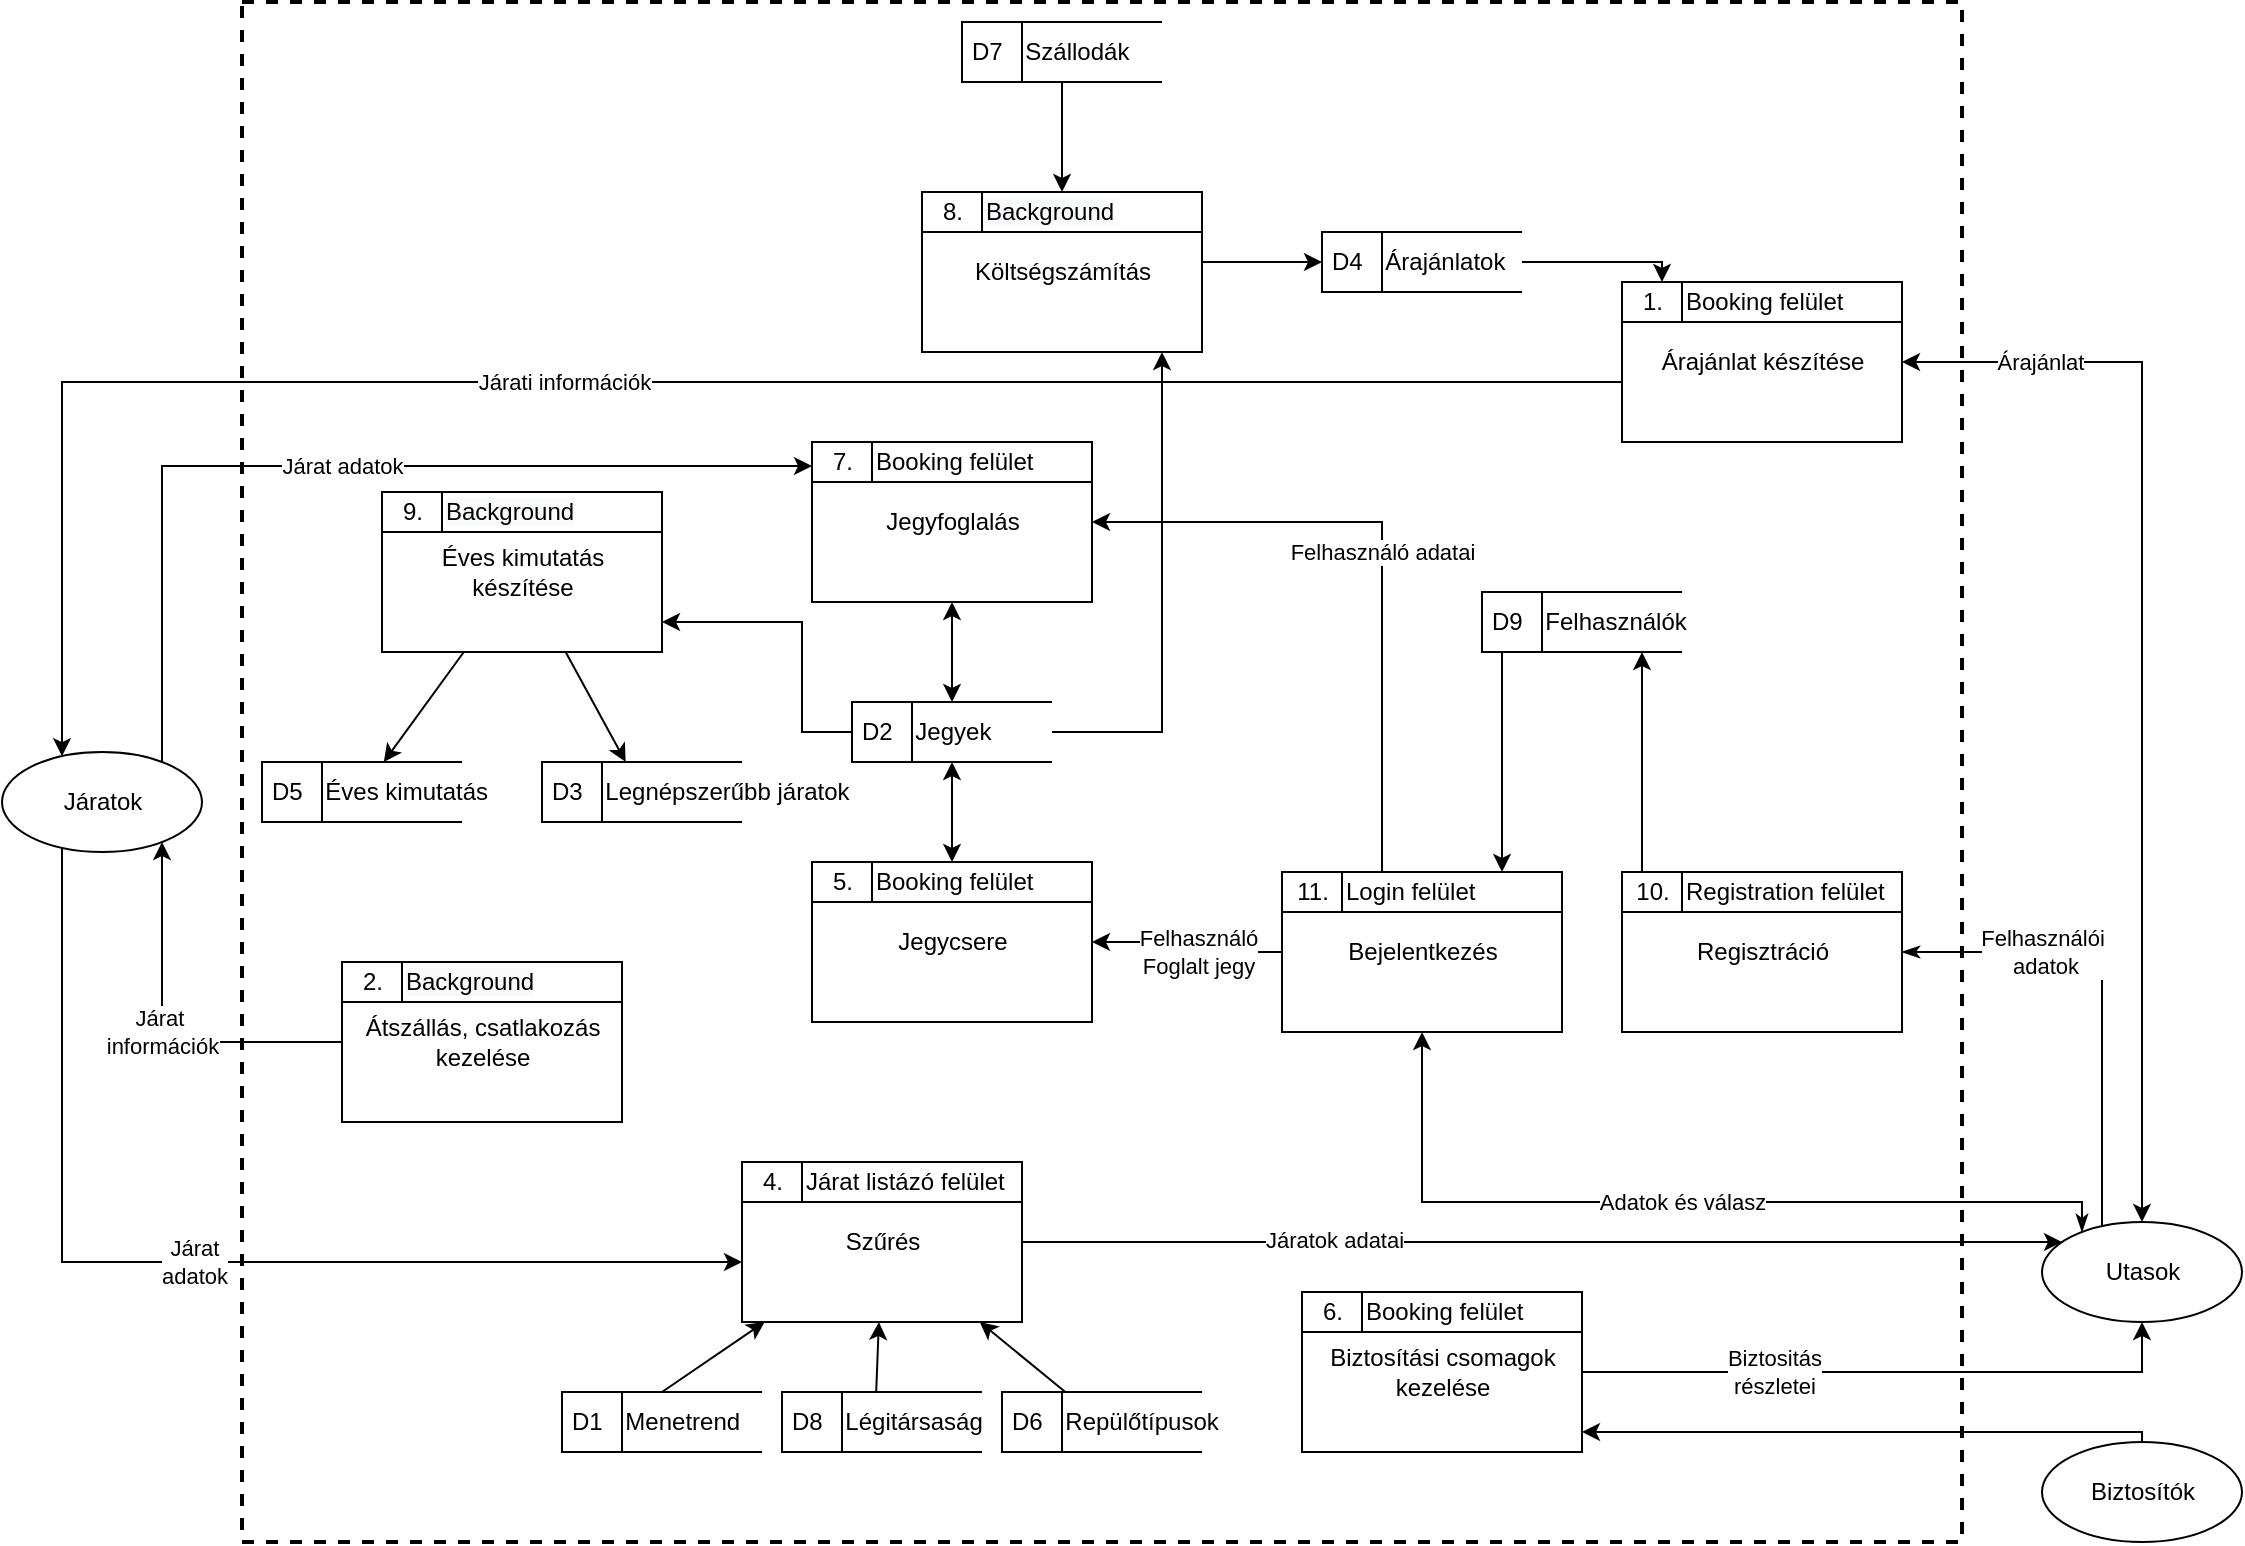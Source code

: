 <mxfile version="16.5.1" type="device"><diagram name="fizikai 1. szint" id="RfWPOhXjFd3wq5KLKLOS"><mxGraphModel dx="782" dy="546" grid="1" gridSize="10" guides="1" tooltips="1" connect="1" arrows="1" fold="1" page="1" pageScale="1" pageWidth="827" pageHeight="1169" math="0" shadow="0"><root><mxCell id="zIIcFJb-jIh1y2RvwDeK-0"/><mxCell id="zIIcFJb-jIh1y2RvwDeK-1" parent="zIIcFJb-jIh1y2RvwDeK-0"/><mxCell id="Bz4UHWNbC4KL2DYzPeqF-90" value="" style="rounded=0;whiteSpace=wrap;html=1;strokeColor=#000000;gradientColor=#ffffff;fillColor=none;dashed=1;strokeWidth=2;" parent="zIIcFJb-jIh1y2RvwDeK-1" vertex="1"><mxGeometry x="410" y="50" width="860" height="770" as="geometry"/></mxCell><mxCell id="Bz4UHWNbC4KL2DYzPeqF-91" value="" style="group" parent="zIIcFJb-jIh1y2RvwDeK-1" vertex="1" connectable="0"><mxGeometry x="1100" y="190" width="140" height="80" as="geometry"/></mxCell><mxCell id="Bz4UHWNbC4KL2DYzPeqF-92" value="" style="html=1;dashed=0;whitespace=wrap;rounded=0;sketch=0;strokeColor=#000000;align=left;" parent="Bz4UHWNbC4KL2DYzPeqF-91" vertex="1"><mxGeometry width="140" height="80" as="geometry"/></mxCell><mxCell id="Bz4UHWNbC4KL2DYzPeqF-93" value="1." style="text;html=1;resizable=0;autosize=1;align=center;verticalAlign=middle;points=[];fillColor=none;rounded=0;sketch=0;strokeColor=#000000;" parent="Bz4UHWNbC4KL2DYzPeqF-91" vertex="1"><mxGeometry width="30" height="20" as="geometry"/></mxCell><mxCell id="Bz4UHWNbC4KL2DYzPeqF-94" value="Árajánlat készítése" style="text;html=1;resizable=0;autosize=1;align=center;verticalAlign=middle;points=[];fillColor=none;strokeColor=none;rounded=0;sketch=0;" parent="Bz4UHWNbC4KL2DYzPeqF-91" vertex="1"><mxGeometry x="10" y="30" width="120" height="20" as="geometry"/></mxCell><mxCell id="Bz4UHWNbC4KL2DYzPeqF-95" value="Booking felület" style="rounded=0;whiteSpace=wrap;html=1;sketch=0;strokeColor=#000000;align=left;" parent="Bz4UHWNbC4KL2DYzPeqF-91" vertex="1"><mxGeometry x="30.0" width="110" height="20" as="geometry"/></mxCell><mxCell id="Bz4UHWNbC4KL2DYzPeqF-96" value="" style="group" parent="zIIcFJb-jIh1y2RvwDeK-1" vertex="1" connectable="0"><mxGeometry x="460.0" y="530" width="140" height="80" as="geometry"/></mxCell><mxCell id="Bz4UHWNbC4KL2DYzPeqF-97" value="" style="html=1;dashed=0;whitespace=wrap;rounded=0;sketch=0;strokeColor=#000000;align=left;" parent="Bz4UHWNbC4KL2DYzPeqF-96" vertex="1"><mxGeometry width="140" height="80" as="geometry"/></mxCell><mxCell id="Bz4UHWNbC4KL2DYzPeqF-98" value="2." style="text;html=1;resizable=0;autosize=1;align=center;verticalAlign=middle;points=[];fillColor=none;rounded=0;sketch=0;strokeColor=#000000;" parent="Bz4UHWNbC4KL2DYzPeqF-96" vertex="1"><mxGeometry width="30" height="20" as="geometry"/></mxCell><mxCell id="Bz4UHWNbC4KL2DYzPeqF-99" value="Átszállás, csatlakozás&lt;br&gt;kezelése" style="text;html=1;resizable=0;autosize=1;align=center;verticalAlign=middle;points=[];fillColor=none;strokeColor=none;rounded=0;sketch=0;" parent="Bz4UHWNbC4KL2DYzPeqF-96" vertex="1"><mxGeometry x="5" y="25" width="130" height="30" as="geometry"/></mxCell><mxCell id="Bz4UHWNbC4KL2DYzPeqF-100" value="" style="rounded=0;whiteSpace=wrap;html=1;sketch=0;strokeColor=#000000;align=left;" parent="Bz4UHWNbC4KL2DYzPeqF-96" vertex="1"><mxGeometry x="30" y="20" width="110" as="geometry"/></mxCell><mxCell id="Bz4UHWNbC4KL2DYzPeqF-101" value="&#10;&#10;&lt;span style=&quot;color: rgb(0, 0, 0); font-family: helvetica; font-size: 12px; font-style: normal; font-weight: 400; letter-spacing: normal; text-align: center; text-indent: 0px; text-transform: none; word-spacing: 0px; background-color: rgb(248, 249, 250); display: inline; float: none;&quot;&gt;Background&lt;/span&gt;&#10;&#10;" style="rounded=0;whiteSpace=wrap;html=1;sketch=0;strokeColor=#000000;align=left;" parent="Bz4UHWNbC4KL2DYzPeqF-96" vertex="1"><mxGeometry x="30" width="110" height="20" as="geometry"/></mxCell><mxCell id="Bz4UHWNbC4KL2DYzPeqF-102" value="" style="group" parent="zIIcFJb-jIh1y2RvwDeK-1" vertex="1" connectable="0"><mxGeometry x="660" y="630" width="140" height="80" as="geometry"/></mxCell><mxCell id="Bz4UHWNbC4KL2DYzPeqF-103" value="" style="html=1;dashed=0;whitespace=wrap;rounded=0;sketch=0;strokeColor=#000000;align=left;" parent="Bz4UHWNbC4KL2DYzPeqF-102" vertex="1"><mxGeometry width="140" height="80" as="geometry"/></mxCell><mxCell id="Bz4UHWNbC4KL2DYzPeqF-104" value="4." style="text;html=1;resizable=0;autosize=1;align=center;verticalAlign=middle;points=[];fillColor=none;rounded=0;sketch=0;strokeColor=#000000;" parent="Bz4UHWNbC4KL2DYzPeqF-102" vertex="1"><mxGeometry width="30" height="20" as="geometry"/></mxCell><mxCell id="Bz4UHWNbC4KL2DYzPeqF-105" value="Szűrés" style="text;html=1;resizable=0;autosize=1;align=center;verticalAlign=middle;points=[];fillColor=none;strokeColor=none;rounded=0;sketch=0;" parent="Bz4UHWNbC4KL2DYzPeqF-102" vertex="1"><mxGeometry x="45" y="30" width="50" height="20" as="geometry"/></mxCell><mxCell id="Bz4UHWNbC4KL2DYzPeqF-106" value="Járat listázó felület" style="rounded=0;whiteSpace=wrap;html=1;sketch=0;strokeColor=#000000;align=left;" parent="Bz4UHWNbC4KL2DYzPeqF-102" vertex="1"><mxGeometry x="30.0" width="110" height="20" as="geometry"/></mxCell><mxCell id="Bz4UHWNbC4KL2DYzPeqF-107" value="B" style="group;fillColor=#f5f5f5;fontColor=#333333;strokeColor=#666666;" parent="zIIcFJb-jIh1y2RvwDeK-1" vertex="1" connectable="0"><mxGeometry x="695" y="480" width="140" height="80" as="geometry"/></mxCell><mxCell id="Bz4UHWNbC4KL2DYzPeqF-108" value="" style="html=1;dashed=0;whitespace=wrap;rounded=0;sketch=0;strokeColor=#000000;align=left;" parent="Bz4UHWNbC4KL2DYzPeqF-107" vertex="1"><mxGeometry width="140" height="80" as="geometry"/></mxCell><mxCell id="Bz4UHWNbC4KL2DYzPeqF-109" value="5." style="text;html=1;resizable=0;autosize=1;align=center;verticalAlign=middle;points=[];fillColor=none;rounded=0;sketch=0;strokeColor=#000000;" parent="Bz4UHWNbC4KL2DYzPeqF-107" vertex="1"><mxGeometry width="30" height="20" as="geometry"/></mxCell><mxCell id="Bz4UHWNbC4KL2DYzPeqF-110" value="Jegycsere" style="text;html=1;resizable=0;autosize=1;align=center;verticalAlign=middle;points=[];fillColor=none;strokeColor=none;rounded=0;sketch=0;" parent="Bz4UHWNbC4KL2DYzPeqF-107" vertex="1"><mxGeometry x="35" y="30" width="70" height="20" as="geometry"/></mxCell><mxCell id="Bz4UHWNbC4KL2DYzPeqF-111" value="Booking felület" style="rounded=0;whiteSpace=wrap;html=1;sketch=0;strokeColor=#000000;align=left;" parent="Bz4UHWNbC4KL2DYzPeqF-107" vertex="1"><mxGeometry x="30.0" width="110" height="20" as="geometry"/></mxCell><mxCell id="Bz4UHWNbC4KL2DYzPeqF-112" value="" style="group" parent="zIIcFJb-jIh1y2RvwDeK-1" vertex="1" connectable="0"><mxGeometry x="940" y="695" width="140" height="80" as="geometry"/></mxCell><mxCell id="Bz4UHWNbC4KL2DYzPeqF-113" value="" style="html=1;dashed=0;whitespace=wrap;rounded=0;sketch=0;strokeColor=#000000;align=left;" parent="Bz4UHWNbC4KL2DYzPeqF-112" vertex="1"><mxGeometry width="140" height="80" as="geometry"/></mxCell><mxCell id="Bz4UHWNbC4KL2DYzPeqF-114" value="6." style="text;html=1;resizable=0;autosize=1;align=center;verticalAlign=middle;points=[];fillColor=none;rounded=0;sketch=0;strokeColor=#000000;" parent="Bz4UHWNbC4KL2DYzPeqF-112" vertex="1"><mxGeometry width="30" height="20" as="geometry"/></mxCell><mxCell id="Bz4UHWNbC4KL2DYzPeqF-115" value="Biztosítási csomagok&lt;br&gt;kezelése" style="text;html=1;resizable=0;autosize=1;align=center;verticalAlign=middle;points=[];fillColor=none;strokeColor=none;rounded=0;sketch=0;" parent="Bz4UHWNbC4KL2DYzPeqF-112" vertex="1"><mxGeometry x="5" y="25" width="130" height="30" as="geometry"/></mxCell><mxCell id="Bz4UHWNbC4KL2DYzPeqF-116" value="Booking felület" style="rounded=0;whiteSpace=wrap;html=1;sketch=0;strokeColor=#000000;align=left;" parent="Bz4UHWNbC4KL2DYzPeqF-112" vertex="1"><mxGeometry x="30.0" width="110" height="20" as="geometry"/></mxCell><mxCell id="Bz4UHWNbC4KL2DYzPeqF-117" value="" style="group" parent="zIIcFJb-jIh1y2RvwDeK-1" vertex="1" connectable="0"><mxGeometry x="695" y="270" width="140" height="80" as="geometry"/></mxCell><mxCell id="Bz4UHWNbC4KL2DYzPeqF-118" value="" style="html=1;dashed=0;whitespace=wrap;rounded=0;sketch=0;strokeColor=#000000;align=left;" parent="Bz4UHWNbC4KL2DYzPeqF-117" vertex="1"><mxGeometry width="140" height="80" as="geometry"/></mxCell><mxCell id="Bz4UHWNbC4KL2DYzPeqF-119" value="7." style="text;html=1;resizable=0;autosize=1;align=center;verticalAlign=middle;points=[];fillColor=none;rounded=0;sketch=0;strokeColor=#000000;" parent="Bz4UHWNbC4KL2DYzPeqF-117" vertex="1"><mxGeometry width="30" height="20" as="geometry"/></mxCell><mxCell id="Bz4UHWNbC4KL2DYzPeqF-120" value="Jegyfoglalás" style="text;html=1;resizable=0;autosize=1;align=center;verticalAlign=middle;points=[];fillColor=none;strokeColor=none;rounded=0;sketch=0;" parent="Bz4UHWNbC4KL2DYzPeqF-117" vertex="1"><mxGeometry x="30" y="30" width="80" height="20" as="geometry"/></mxCell><mxCell id="Bz4UHWNbC4KL2DYzPeqF-121" value="Booking felület" style="rounded=0;whiteSpace=wrap;html=1;sketch=0;strokeColor=#000000;align=left;" parent="Bz4UHWNbC4KL2DYzPeqF-117" vertex="1"><mxGeometry x="30.0" width="110" height="20" as="geometry"/></mxCell><mxCell id="Bz4UHWNbC4KL2DYzPeqF-122" value="D1&lt;span style=&quot;white-space: pre&quot;&gt;&#9;&lt;/span&gt;Menetrend&lt;span style=&quot;white-space: pre&quot;&gt;&#9;&lt;/span&gt;" style="html=1;dashed=0;whitespace=wrap;shape=mxgraph.dfd.dataStoreID;align=left;spacingLeft=3;points=[[0,0],[0.5,0],[1,0],[0,0.5],[1,0.5],[0,1],[0.5,1],[1,1]];" parent="zIIcFJb-jIh1y2RvwDeK-1" vertex="1"><mxGeometry x="570" y="745" width="100" height="30" as="geometry"/></mxCell><mxCell id="Bz4UHWNbC4KL2DYzPeqF-123" value="D2&lt;span style=&quot;white-space: pre&quot;&gt;&#9;&lt;/span&gt;Jegyek" style="html=1;dashed=0;whitespace=wrap;shape=mxgraph.dfd.dataStoreID;align=left;spacingLeft=3;points=[[0,0],[0.5,0],[1,0],[0,0.5],[1,0.5],[0,1],[0.5,1],[1,1]];" parent="zIIcFJb-jIh1y2RvwDeK-1" vertex="1"><mxGeometry x="715" y="400" width="100" height="30" as="geometry"/></mxCell><mxCell id="Bz4UHWNbC4KL2DYzPeqF-124" value="D3&lt;span style=&quot;white-space: pre&quot;&gt;&#9;&lt;/span&gt;Legnépszerűbb járatok" style="html=1;dashed=0;whitespace=wrap;shape=mxgraph.dfd.dataStoreID;align=left;spacingLeft=3;points=[[0,0],[0.5,0],[1,0],[0,0.5],[1,0.5],[0,1],[0.5,1],[1,1]];" parent="zIIcFJb-jIh1y2RvwDeK-1" vertex="1"><mxGeometry x="560" y="430" width="100" height="30" as="geometry"/></mxCell><mxCell id="Bz4UHWNbC4KL2DYzPeqF-125" value="D4&lt;span style=&quot;white-space: pre&quot;&gt;&#9;&lt;/span&gt;Árajánlatok" style="html=1;dashed=0;whitespace=wrap;shape=mxgraph.dfd.dataStoreID;align=left;spacingLeft=3;points=[[0,0],[0.5,0],[1,0],[0,0.5],[1,0.5],[0,1],[0.5,1],[1,1]];" parent="zIIcFJb-jIh1y2RvwDeK-1" vertex="1"><mxGeometry x="950" y="165" width="100" height="30" as="geometry"/></mxCell><mxCell id="Bz4UHWNbC4KL2DYzPeqF-126" value="D5&lt;span style=&quot;white-space: pre&quot;&gt;&#9;&lt;/span&gt;Éves kimutatás" style="html=1;dashed=0;whitespace=wrap;shape=mxgraph.dfd.dataStoreID;align=left;spacingLeft=3;points=[[0,0],[0.5,0],[1,0],[0,0.5],[1,0.5],[0,1],[0.5,1],[1,1]];" parent="zIIcFJb-jIh1y2RvwDeK-1" vertex="1"><mxGeometry x="420" y="430" width="100" height="30" as="geometry"/></mxCell><mxCell id="Bz4UHWNbC4KL2DYzPeqF-127" value="D6&lt;span style=&quot;white-space: pre&quot;&gt;&#9;&lt;/span&gt;Repülőtípusok" style="html=1;dashed=0;whitespace=wrap;shape=mxgraph.dfd.dataStoreID;align=left;spacingLeft=3;points=[[0,0],[0.5,0],[1,0],[0,0.5],[1,0.5],[0,1],[0.5,1],[1,1]];" parent="zIIcFJb-jIh1y2RvwDeK-1" vertex="1"><mxGeometry x="790" y="745" width="100" height="30" as="geometry"/></mxCell><mxCell id="Bz4UHWNbC4KL2DYzPeqF-128" value="D7&lt;span style=&quot;white-space: pre&quot;&gt;&#9;&lt;/span&gt;Szállodák" style="html=1;dashed=0;whitespace=wrap;shape=mxgraph.dfd.dataStoreID;align=left;spacingLeft=3;points=[[0,0],[0.5,0],[1,0],[0,0.5],[1,0.5],[0,1],[0.5,1],[1,1]];" parent="zIIcFJb-jIh1y2RvwDeK-1" vertex="1"><mxGeometry x="770" y="60" width="100" height="30" as="geometry"/></mxCell><mxCell id="Bz4UHWNbC4KL2DYzPeqF-129" value="Utasok" style="shape=ellipse;html=1;dashed=0;whitespace=wrap;perimeter=ellipsePerimeter;" parent="zIIcFJb-jIh1y2RvwDeK-1" vertex="1"><mxGeometry x="1310" y="660" width="100" height="50" as="geometry"/></mxCell><mxCell id="Bz4UHWNbC4KL2DYzPeqF-130" value="Járatok" style="shape=ellipse;html=1;dashed=0;whitespace=wrap;perimeter=ellipsePerimeter;" parent="zIIcFJb-jIh1y2RvwDeK-1" vertex="1"><mxGeometry x="290" y="425" width="100" height="50" as="geometry"/></mxCell><mxCell id="Bz4UHWNbC4KL2DYzPeqF-131" value="D8&lt;span style=&quot;white-space: pre&quot;&gt;&#9;&lt;/span&gt;Légitársaság" style="html=1;dashed=0;whitespace=wrap;shape=mxgraph.dfd.dataStoreID;align=left;spacingLeft=3;points=[[0,0],[0.5,0],[1,0],[0,0.5],[1,0.5],[0,1],[0.5,1],[1,1]];" parent="zIIcFJb-jIh1y2RvwDeK-1" vertex="1"><mxGeometry x="680" y="745" width="100" height="30" as="geometry"/></mxCell><mxCell id="Bz4UHWNbC4KL2DYzPeqF-132" value="Biztosítók" style="shape=ellipse;html=1;dashed=0;whitespace=wrap;perimeter=ellipsePerimeter;" parent="zIIcFJb-jIh1y2RvwDeK-1" vertex="1"><mxGeometry x="1310" y="770" width="100" height="50" as="geometry"/></mxCell><mxCell id="Bz4UHWNbC4KL2DYzPeqF-133" value="" style="endArrow=classic;html=1;rounded=0;edgeStyle=orthogonalEdgeStyle;" parent="zIIcFJb-jIh1y2RvwDeK-1" source="Bz4UHWNbC4KL2DYzPeqF-132" target="Bz4UHWNbC4KL2DYzPeqF-113" edge="1"><mxGeometry width="50" height="50" relative="1" as="geometry"><mxPoint x="1090" y="695" as="sourcePoint"/><mxPoint x="950" y="725" as="targetPoint"/><Array as="points"><mxPoint x="1360" y="765"/></Array></mxGeometry></mxCell><mxCell id="Bz4UHWNbC4KL2DYzPeqF-134" value="Biztositás&lt;br&gt;részletei" style="endArrow=classic;html=1;rounded=0;edgeStyle=orthogonalEdgeStyle;" parent="zIIcFJb-jIh1y2RvwDeK-1" source="Bz4UHWNbC4KL2DYzPeqF-113" target="Bz4UHWNbC4KL2DYzPeqF-129" edge="1"><mxGeometry x="-0.375" width="50" height="50" relative="1" as="geometry"><mxPoint x="1000" y="815" as="sourcePoint"/><mxPoint x="1250" y="705" as="targetPoint"/><Array as="points"><mxPoint x="1360" y="735"/></Array><mxPoint as="offset"/></mxGeometry></mxCell><mxCell id="Bz4UHWNbC4KL2DYzPeqF-135" value="" style="html=1;dashed=0;whitespace=wrap;rounded=0;sketch=0;strokeColor=#000000;align=left;" parent="zIIcFJb-jIh1y2RvwDeK-1" vertex="1"><mxGeometry x="750" y="145" width="140" height="80" as="geometry"/></mxCell><mxCell id="Bz4UHWNbC4KL2DYzPeqF-136" value="8." style="text;html=1;resizable=0;autosize=1;align=center;verticalAlign=middle;points=[];fillColor=none;rounded=0;sketch=0;strokeColor=#000000;" parent="zIIcFJb-jIh1y2RvwDeK-1" vertex="1"><mxGeometry x="750" y="145" width="30" height="20" as="geometry"/></mxCell><mxCell id="Bz4UHWNbC4KL2DYzPeqF-137" value="Költségszámítás" style="text;html=1;resizable=0;autosize=1;align=center;verticalAlign=middle;points=[];fillColor=none;strokeColor=none;rounded=0;sketch=0;" parent="zIIcFJb-jIh1y2RvwDeK-1" vertex="1"><mxGeometry x="770" y="175" width="100" height="20" as="geometry"/></mxCell><mxCell id="Bz4UHWNbC4KL2DYzPeqF-138" value="&#10;&#10;&lt;span style=&quot;color: rgb(0, 0, 0); font-family: helvetica; font-size: 12px; font-style: normal; font-weight: 400; letter-spacing: normal; text-align: center; text-indent: 0px; text-transform: none; word-spacing: 0px; background-color: rgb(248, 249, 250); display: inline; float: none;&quot;&gt;Background&lt;/span&gt;&#10;&#10;" style="rounded=0;whiteSpace=wrap;html=1;sketch=0;strokeColor=#000000;align=left;" parent="zIIcFJb-jIh1y2RvwDeK-1" vertex="1"><mxGeometry x="780.0" y="145" width="110" height="20" as="geometry"/></mxCell><mxCell id="Bz4UHWNbC4KL2DYzPeqF-139" value="" style="endArrow=classic;startArrow=classic;html=1;rounded=0;edgeStyle=orthogonalEdgeStyle;" parent="zIIcFJb-jIh1y2RvwDeK-1" source="Bz4UHWNbC4KL2DYzPeqF-123" target="Bz4UHWNbC4KL2DYzPeqF-118" edge="1"><mxGeometry x="-1" y="-582" width="50" height="50" relative="1" as="geometry"><mxPoint x="680" y="610" as="sourcePoint"/><mxPoint x="730" y="560" as="targetPoint"/><mxPoint x="-32" y="190" as="offset"/></mxGeometry></mxCell><mxCell id="Bz4UHWNbC4KL2DYzPeqF-140" value="" style="endArrow=classic;startArrow=classic;html=1;rounded=0;" parent="zIIcFJb-jIh1y2RvwDeK-1" source="Bz4UHWNbC4KL2DYzPeqF-108" target="Bz4UHWNbC4KL2DYzPeqF-123" edge="1"><mxGeometry width="50" height="50" relative="1" as="geometry"><mxPoint x="750" y="680" as="sourcePoint"/><mxPoint x="830" y="620" as="targetPoint"/></mxGeometry></mxCell><mxCell id="Bz4UHWNbC4KL2DYzPeqF-141" value="Járat adatok" style="endArrow=none;html=1;rounded=0;edgeStyle=orthogonalEdgeStyle;endFill=0;startArrow=classic;startFill=1;" parent="zIIcFJb-jIh1y2RvwDeK-1" source="Bz4UHWNbC4KL2DYzPeqF-118" target="Bz4UHWNbC4KL2DYzPeqF-130" edge="1"><mxGeometry x="-0.006" width="50" height="50" relative="1" as="geometry"><mxPoint x="770" y="607" as="sourcePoint"/><mxPoint x="530" y="540" as="targetPoint"/><Array as="points"><mxPoint x="370" y="282"/></Array><mxPoint as="offset"/></mxGeometry></mxCell><mxCell id="Bz4UHWNbC4KL2DYzPeqF-142" value="Járati információk" style="endArrow=classic;html=1;rounded=0;edgeStyle=orthogonalEdgeStyle;" parent="zIIcFJb-jIh1y2RvwDeK-1" source="Bz4UHWNbC4KL2DYzPeqF-92" target="Bz4UHWNbC4KL2DYzPeqF-130" edge="1"><mxGeometry x="0.096" width="50" height="50" relative="1" as="geometry"><mxPoint x="390" y="580" as="sourcePoint"/><mxPoint x="440" y="530" as="targetPoint"/><Array as="points"><mxPoint x="320" y="240"/></Array><mxPoint x="1" as="offset"/></mxGeometry></mxCell><mxCell id="Bz4UHWNbC4KL2DYzPeqF-143" value="Járat&amp;nbsp;&lt;br&gt;információk" style="endArrow=classic;html=1;rounded=0;edgeStyle=orthogonalEdgeStyle;" parent="zIIcFJb-jIh1y2RvwDeK-1" source="Bz4UHWNbC4KL2DYzPeqF-97" target="Bz4UHWNbC4KL2DYzPeqF-130" edge="1"><mxGeometry width="50" height="50" relative="1" as="geometry"><mxPoint x="270" y="580" as="sourcePoint"/><mxPoint x="350" y="540" as="targetPoint"/><Array as="points"><mxPoint x="370" y="570"/></Array></mxGeometry></mxCell><mxCell id="Bz4UHWNbC4KL2DYzPeqF-144" value="" style="endArrow=classic;html=1;rounded=0;edgeStyle=orthogonalEdgeStyle;" parent="zIIcFJb-jIh1y2RvwDeK-1" source="Bz4UHWNbC4KL2DYzPeqF-135" target="Bz4UHWNbC4KL2DYzPeqF-125" edge="1"><mxGeometry width="50" height="50" relative="1" as="geometry"><mxPoint x="755" y="66" as="sourcePoint"/><mxPoint x="755" y="65" as="targetPoint"/><Array as="points"><mxPoint x="910" y="180"/><mxPoint x="910" y="180"/></Array></mxGeometry></mxCell><mxCell id="Bz4UHWNbC4KL2DYzPeqF-145" value="" style="endArrow=classic;html=1;rounded=0;edgeStyle=orthogonalEdgeStyle;" parent="zIIcFJb-jIh1y2RvwDeK-1" source="Bz4UHWNbC4KL2DYzPeqF-128" target="Bz4UHWNbC4KL2DYzPeqF-135" edge="1"><mxGeometry width="50" height="50" relative="1" as="geometry"><mxPoint x="799" y="105" as="sourcePoint"/><mxPoint x="815" y="150" as="targetPoint"/></mxGeometry></mxCell><mxCell id="Bz4UHWNbC4KL2DYzPeqF-146" value="Background" style="group" parent="zIIcFJb-jIh1y2RvwDeK-1" vertex="1" connectable="0"><mxGeometry x="480" y="295" width="140" height="80" as="geometry"/></mxCell><mxCell id="Bz4UHWNbC4KL2DYzPeqF-147" value="" style="html=1;dashed=0;whitespace=wrap;rounded=0;sketch=0;strokeColor=#000000;align=left;" parent="Bz4UHWNbC4KL2DYzPeqF-146" vertex="1"><mxGeometry width="140" height="80" as="geometry"/></mxCell><mxCell id="Bz4UHWNbC4KL2DYzPeqF-148" value="9." style="text;html=1;resizable=0;autosize=1;align=center;verticalAlign=middle;points=[];fillColor=none;rounded=0;sketch=0;strokeColor=#000000;" parent="Bz4UHWNbC4KL2DYzPeqF-146" vertex="1"><mxGeometry width="30" height="20" as="geometry"/></mxCell><mxCell id="Bz4UHWNbC4KL2DYzPeqF-149" value="Éves kimutatás&lt;br&gt;készítése" style="text;html=1;resizable=0;autosize=1;align=center;verticalAlign=middle;points=[];fillColor=none;strokeColor=none;rounded=0;sketch=0;" parent="Bz4UHWNbC4KL2DYzPeqF-146" vertex="1"><mxGeometry x="20" y="25" width="100" height="30" as="geometry"/></mxCell><mxCell id="Bz4UHWNbC4KL2DYzPeqF-150" value="&#10;&#10;&lt;span style=&quot;color: rgb(0, 0, 0); font-family: helvetica; font-size: 12px; font-style: normal; font-weight: 400; letter-spacing: normal; text-align: center; text-indent: 0px; text-transform: none; word-spacing: 0px; background-color: rgb(248, 249, 250); display: inline; float: none;&quot;&gt;Background&lt;/span&gt;&#10;&#10;" style="rounded=0;whiteSpace=wrap;html=1;sketch=0;strokeColor=#000000;align=left;" parent="Bz4UHWNbC4KL2DYzPeqF-146" vertex="1"><mxGeometry x="30.0" width="110" height="20" as="geometry"/></mxCell><mxCell id="Bz4UHWNbC4KL2DYzPeqF-151" value="" style="endArrow=classic;html=1;rounded=0;edgeStyle=orthogonalEdgeStyle;" parent="zIIcFJb-jIh1y2RvwDeK-1" source="Bz4UHWNbC4KL2DYzPeqF-123" target="Bz4UHWNbC4KL2DYzPeqF-147" edge="1"><mxGeometry width="50" height="50" relative="1" as="geometry"><mxPoint x="830" y="480" as="sourcePoint"/><mxPoint x="820" y="390" as="targetPoint"/><Array as="points"><mxPoint x="690" y="415"/><mxPoint x="690" y="360"/></Array></mxGeometry></mxCell><mxCell id="Bz4UHWNbC4KL2DYzPeqF-152" value="" style="endArrow=classic;html=1;rounded=0;" parent="zIIcFJb-jIh1y2RvwDeK-1" source="Bz4UHWNbC4KL2DYzPeqF-147" target="Bz4UHWNbC4KL2DYzPeqF-126" edge="1"><mxGeometry x="0.636" y="16" width="50" height="50" relative="1" as="geometry"><mxPoint x="150" y="485" as="sourcePoint"/><mxPoint x="636" y="270" as="targetPoint"/><mxPoint as="offset"/></mxGeometry></mxCell><mxCell id="Bz4UHWNbC4KL2DYzPeqF-153" value="" style="endArrow=classic;html=1;rounded=0;" parent="zIIcFJb-jIh1y2RvwDeK-1" source="Bz4UHWNbC4KL2DYzPeqF-147" target="Bz4UHWNbC4KL2DYzPeqF-124" edge="1"><mxGeometry width="50" height="50" relative="1" as="geometry"><mxPoint x="650" y="390" as="sourcePoint"/><mxPoint x="530" y="380" as="targetPoint"/></mxGeometry></mxCell><mxCell id="Bz4UHWNbC4KL2DYzPeqF-154" value="" style="endArrow=classic;html=1;rounded=0;exitX=0.471;exitY=-0.007;exitDx=0;exitDy=0;exitPerimeter=0;" parent="zIIcFJb-jIh1y2RvwDeK-1" source="Bz4UHWNbC4KL2DYzPeqF-131" target="Bz4UHWNbC4KL2DYzPeqF-103" edge="1"><mxGeometry width="50" height="50" relative="1" as="geometry"><mxPoint x="407" y="735" as="sourcePoint"/><mxPoint x="470" y="705" as="targetPoint"/></mxGeometry></mxCell><mxCell id="Bz4UHWNbC4KL2DYzPeqF-155" value="" style="endArrow=classic;html=1;rounded=0;" parent="zIIcFJb-jIh1y2RvwDeK-1" source="Bz4UHWNbC4KL2DYzPeqF-127" target="Bz4UHWNbC4KL2DYzPeqF-103" edge="1"><mxGeometry width="50" height="50" relative="1" as="geometry"><mxPoint x="520" y="725" as="sourcePoint"/><mxPoint x="560" y="695" as="targetPoint"/></mxGeometry></mxCell><mxCell id="Bz4UHWNbC4KL2DYzPeqF-156" value="" style="endArrow=classic;html=1;rounded=0;edgeStyle=orthogonalEdgeStyle;" parent="zIIcFJb-jIh1y2RvwDeK-1" source="Bz4UHWNbC4KL2DYzPeqF-123" target="Bz4UHWNbC4KL2DYzPeqF-135" edge="1"><mxGeometry width="50" height="50" relative="1" as="geometry"><mxPoint x="870" y="260" as="sourcePoint"/><mxPoint x="840" y="280" as="targetPoint"/><Array as="points"><mxPoint x="870" y="415"/></Array></mxGeometry></mxCell><mxCell id="Bz4UHWNbC4KL2DYzPeqF-157" value="" style="endArrow=classic;html=1;rounded=0;edgeStyle=orthogonalEdgeStyle;" parent="zIIcFJb-jIh1y2RvwDeK-1" source="Bz4UHWNbC4KL2DYzPeqF-125" target="Bz4UHWNbC4KL2DYzPeqF-92" edge="1"><mxGeometry x="-0.006" width="50" height="50" relative="1" as="geometry"><mxPoint x="1040" y="280" as="sourcePoint"/><mxPoint x="1090" y="220" as="targetPoint"/><Array as="points"><mxPoint x="1120" y="180"/></Array><mxPoint as="offset"/></mxGeometry></mxCell><mxCell id="Bz4UHWNbC4KL2DYzPeqF-158" value="Árajánlat" style="endArrow=classic;html=1;rounded=0;startArrow=classic;startFill=1;edgeStyle=orthogonalEdgeStyle;" parent="zIIcFJb-jIh1y2RvwDeK-1" source="Bz4UHWNbC4KL2DYzPeqF-129" target="Bz4UHWNbC4KL2DYzPeqF-92" edge="1"><mxGeometry x="0.75" width="50" height="50" relative="1" as="geometry"><mxPoint x="1050" y="650" as="sourcePoint"/><mxPoint x="1101.88" y="430.24" as="targetPoint"/><Array as="points"><mxPoint x="1360" y="230"/></Array><mxPoint as="offset"/></mxGeometry></mxCell><mxCell id="Bz4UHWNbC4KL2DYzPeqF-159" value="" style="endArrow=classic;html=1;rounded=0;exitX=0.5;exitY=0;exitDx=0;exitDy=0;" parent="zIIcFJb-jIh1y2RvwDeK-1" source="Bz4UHWNbC4KL2DYzPeqF-122" target="Bz4UHWNbC4KL2DYzPeqF-103" edge="1"><mxGeometry width="50" height="50" relative="1" as="geometry"><mxPoint x="320" y="755" as="sourcePoint"/><mxPoint x="320" y="545" as="targetPoint"/></mxGeometry></mxCell><mxCell id="Bz4UHWNbC4KL2DYzPeqF-160" value="" style="endArrow=classic;html=1;rounded=0;edgeStyle=orthogonalEdgeStyle;" parent="zIIcFJb-jIh1y2RvwDeK-1" source="Bz4UHWNbC4KL2DYzPeqF-103" target="Bz4UHWNbC4KL2DYzPeqF-129" edge="1"><mxGeometry width="50" height="50" relative="1" as="geometry"><mxPoint x="510" y="605" as="sourcePoint"/><mxPoint x="580" y="575" as="targetPoint"/><Array as="points"><mxPoint x="1180" y="670"/><mxPoint x="1180" y="670"/></Array></mxGeometry></mxCell><mxCell id="Bz4UHWNbC4KL2DYzPeqF-161" value="Járatok adatai" style="edgeLabel;html=1;align=center;verticalAlign=middle;resizable=0;points=[];" parent="Bz4UHWNbC4KL2DYzPeqF-160" vertex="1" connectable="0"><mxGeometry x="-0.402" y="1" relative="1" as="geometry"><mxPoint as="offset"/></mxGeometry></mxCell><mxCell id="Bz4UHWNbC4KL2DYzPeqF-162" value="Járat&lt;br&gt;adatok" style="endArrow=classic;html=1;rounded=0;edgeStyle=orthogonalEdgeStyle;" parent="zIIcFJb-jIh1y2RvwDeK-1" source="Bz4UHWNbC4KL2DYzPeqF-130" target="Bz4UHWNbC4KL2DYzPeqF-103" edge="1"><mxGeometry width="50" height="50" relative="1" as="geometry"><mxPoint x="410" y="630" as="sourcePoint"/><mxPoint x="460" y="580" as="targetPoint"/><Array as="points"><mxPoint x="320" y="680"/></Array></mxGeometry></mxCell><mxCell id="Bz4UHWNbC4KL2DYzPeqF-163" value="" style="group;fillColor=none;strokeColor=#82b366;" parent="zIIcFJb-jIh1y2RvwDeK-1" vertex="1" connectable="0"><mxGeometry x="1100" y="485" width="140" height="80" as="geometry"/></mxCell><mxCell id="Bz4UHWNbC4KL2DYzPeqF-164" value="" style="html=1;dashed=0;whitespace=wrap;rounded=0;sketch=0;strokeColor=#000000;align=left;" parent="Bz4UHWNbC4KL2DYzPeqF-163" vertex="1"><mxGeometry width="140" height="80" as="geometry"/></mxCell><mxCell id="Bz4UHWNbC4KL2DYzPeqF-165" value="10." style="text;html=1;resizable=0;autosize=1;align=center;verticalAlign=middle;points=[];fillColor=none;rounded=0;sketch=0;strokeColor=#000000;" parent="Bz4UHWNbC4KL2DYzPeqF-163" vertex="1"><mxGeometry width="30" height="20" as="geometry"/></mxCell><mxCell id="Bz4UHWNbC4KL2DYzPeqF-166" value="Regisztráció" style="text;html=1;resizable=0;autosize=1;align=center;verticalAlign=middle;points=[];fillColor=none;strokeColor=none;rounded=0;sketch=0;" parent="Bz4UHWNbC4KL2DYzPeqF-163" vertex="1"><mxGeometry x="30" y="30" width="80" height="20" as="geometry"/></mxCell><mxCell id="Bz4UHWNbC4KL2DYzPeqF-167" value="Registration felület" style="rounded=0;whiteSpace=wrap;html=1;sketch=0;strokeColor=#000000;align=left;" parent="Bz4UHWNbC4KL2DYzPeqF-163" vertex="1"><mxGeometry x="30.0" width="110" height="20" as="geometry"/></mxCell><mxCell id="Bz4UHWNbC4KL2DYzPeqF-168" value="" style="group;fillColor=none;strokeColor=#9673a6;" parent="zIIcFJb-jIh1y2RvwDeK-1" vertex="1" connectable="0"><mxGeometry x="930" y="485" width="140" height="80" as="geometry"/></mxCell><mxCell id="Bz4UHWNbC4KL2DYzPeqF-169" value="" style="html=1;dashed=0;whitespace=wrap;rounded=0;sketch=0;strokeColor=#000000;align=left;" parent="Bz4UHWNbC4KL2DYzPeqF-168" vertex="1"><mxGeometry width="140" height="80" as="geometry"/></mxCell><mxCell id="Bz4UHWNbC4KL2DYzPeqF-170" value="11." style="text;html=1;resizable=0;autosize=1;align=center;verticalAlign=middle;points=[];fillColor=none;rounded=0;sketch=0;strokeColor=#000000;" parent="Bz4UHWNbC4KL2DYzPeqF-168" vertex="1"><mxGeometry width="30" height="20" as="geometry"/></mxCell><mxCell id="Bz4UHWNbC4KL2DYzPeqF-171" value="Bejelentkezés" style="text;html=1;resizable=0;autosize=1;align=center;verticalAlign=middle;points=[];fillColor=none;strokeColor=none;rounded=0;sketch=0;" parent="Bz4UHWNbC4KL2DYzPeqF-168" vertex="1"><mxGeometry x="25" y="30" width="90" height="20" as="geometry"/></mxCell><mxCell id="Bz4UHWNbC4KL2DYzPeqF-172" value="Login felület" style="rounded=0;whiteSpace=wrap;html=1;sketch=0;strokeColor=#000000;align=left;" parent="Bz4UHWNbC4KL2DYzPeqF-168" vertex="1"><mxGeometry x="30.0" width="110" height="20" as="geometry"/></mxCell><mxCell id="Bz4UHWNbC4KL2DYzPeqF-173" value="" style="endArrow=classic;html=1;rounded=0;edgeStyle=orthogonalEdgeStyle;" parent="zIIcFJb-jIh1y2RvwDeK-1" source="Bz4UHWNbC4KL2DYzPeqF-164" target="Bz4UHWNbC4KL2DYzPeqF-175" edge="1"><mxGeometry x="-0.046" y="-30" width="50" height="50" relative="1" as="geometry"><mxPoint x="1220" y="720" as="sourcePoint"/><mxPoint x="1270" y="670" as="targetPoint"/><Array as="points"><mxPoint x="1110" y="390"/><mxPoint x="1110" y="390"/></Array><mxPoint as="offset"/></mxGeometry></mxCell><mxCell id="Bz4UHWNbC4KL2DYzPeqF-174" value="" style="edgeStyle=orthogonalEdgeStyle;rounded=0;orthogonalLoop=1;jettySize=auto;html=1;" parent="zIIcFJb-jIh1y2RvwDeK-1" source="Bz4UHWNbC4KL2DYzPeqF-175" target="Bz4UHWNbC4KL2DYzPeqF-169" edge="1"><mxGeometry relative="1" as="geometry"><Array as="points"><mxPoint x="1040" y="390"/><mxPoint x="1040" y="390"/></Array></mxGeometry></mxCell><mxCell id="Bz4UHWNbC4KL2DYzPeqF-175" value="D9&lt;span style=&quot;white-space: pre&quot;&gt;&#9;&lt;/span&gt;Felhasználók" style="html=1;dashed=0;whitespace=wrap;shape=mxgraph.dfd.dataStoreID;align=left;spacingLeft=3;points=[[0,0],[0.5,0],[1,0],[0,0.5],[1,0.5],[0,1],[0.5,1],[1,1]];" parent="zIIcFJb-jIh1y2RvwDeK-1" vertex="1"><mxGeometry x="1030" y="345" width="100" height="30" as="geometry"/></mxCell><mxCell id="Bz4UHWNbC4KL2DYzPeqF-176" value="Adatok és válasz" style="endArrow=classic;html=1;rounded=0;startArrow=classicThin;startFill=1;edgeStyle=orthogonalEdgeStyle;" parent="zIIcFJb-jIh1y2RvwDeK-1" source="Bz4UHWNbC4KL2DYzPeqF-129" target="Bz4UHWNbC4KL2DYzPeqF-169" edge="1"><mxGeometry width="50" height="50" relative="1" as="geometry"><mxPoint x="890" y="540" as="sourcePoint"/><mxPoint x="1080" y="560" as="targetPoint"/><Array as="points"><mxPoint x="1330" y="650"/><mxPoint x="1000" y="650"/></Array></mxGeometry></mxCell><mxCell id="Bz4UHWNbC4KL2DYzPeqF-177" value="Felhasználó adatai" style="edgeStyle=orthogonalEdgeStyle;rounded=0;orthogonalLoop=1;jettySize=auto;html=1;" parent="zIIcFJb-jIh1y2RvwDeK-1" source="Bz4UHWNbC4KL2DYzPeqF-169" target="Bz4UHWNbC4KL2DYzPeqF-118" edge="1"><mxGeometry relative="1" as="geometry"><mxPoint x="1010" y="490" as="sourcePoint"/><Array as="points"><mxPoint x="980" y="310"/></Array></mxGeometry></mxCell><mxCell id="Bz4UHWNbC4KL2DYzPeqF-178" value="Felhasználó&lt;br&gt;Foglalt jegy" style="edgeStyle=orthogonalEdgeStyle;rounded=0;orthogonalLoop=1;jettySize=auto;html=1;" parent="zIIcFJb-jIh1y2RvwDeK-1" source="Bz4UHWNbC4KL2DYzPeqF-169" target="Bz4UHWNbC4KL2DYzPeqF-108" edge="1"><mxGeometry x="-0.163" relative="1" as="geometry"><Array as="points"/><mxPoint as="offset"/></mxGeometry></mxCell><mxCell id="Bz4UHWNbC4KL2DYzPeqF-179" value="Felhasználói&lt;br&gt;&amp;nbsp;adatok" style="edgeStyle=orthogonalEdgeStyle;rounded=0;orthogonalLoop=1;jettySize=auto;html=1;startArrow=classicThin;startFill=1;endArrow=none;endFill=0;" parent="zIIcFJb-jIh1y2RvwDeK-1" source="Bz4UHWNbC4KL2DYzPeqF-164" target="Bz4UHWNbC4KL2DYzPeqF-129" edge="1"><mxGeometry x="-0.409" relative="1" as="geometry"><Array as="points"><mxPoint x="1340" y="525"/></Array><mxPoint as="offset"/></mxGeometry></mxCell></root></mxGraphModel></diagram></mxfile>